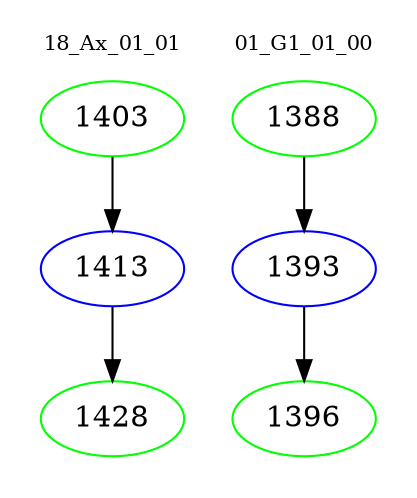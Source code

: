 digraph{
subgraph cluster_0 {
color = white
label = "18_Ax_01_01";
fontsize=10;
T0_1403 [label="1403", color="green"]
T0_1403 -> T0_1413 [color="black"]
T0_1413 [label="1413", color="blue"]
T0_1413 -> T0_1428 [color="black"]
T0_1428 [label="1428", color="green"]
}
subgraph cluster_1 {
color = white
label = "01_G1_01_00";
fontsize=10;
T1_1388 [label="1388", color="green"]
T1_1388 -> T1_1393 [color="black"]
T1_1393 [label="1393", color="blue"]
T1_1393 -> T1_1396 [color="black"]
T1_1396 [label="1396", color="green"]
}
}
